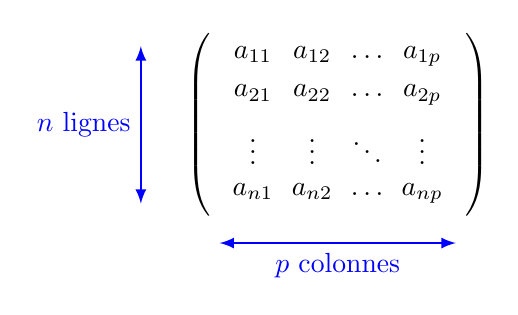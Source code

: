 \begin{tikzpicture}
%\usetikzlibrary{matrix}
\matrix (A) [matrix of math nodes,
             left delimiter  = (,
             right delimiter = )] at (0,0)
{%
  a_{11} & a_{12} & \ldots & a_{1p}  \\
  a_{21}  & a_{22}   & \ldots    & a_{2p}\\
  \vdots & \vdots & \ddots & \vdots  \\
  a_{n1} & a_{n2} & \ldots & a_{np}  \\
};

\draw[<->,>=latex,thick,blue] (-2.5,-1) -- ++(0,2) node[midway,left]{$n$ lignes};
\draw[<->,>=latex,thick,blue] (-1.5,-1.5) -- ++(3,0) node[midway,below]{$p$ colonnes};
\end{tikzpicture}